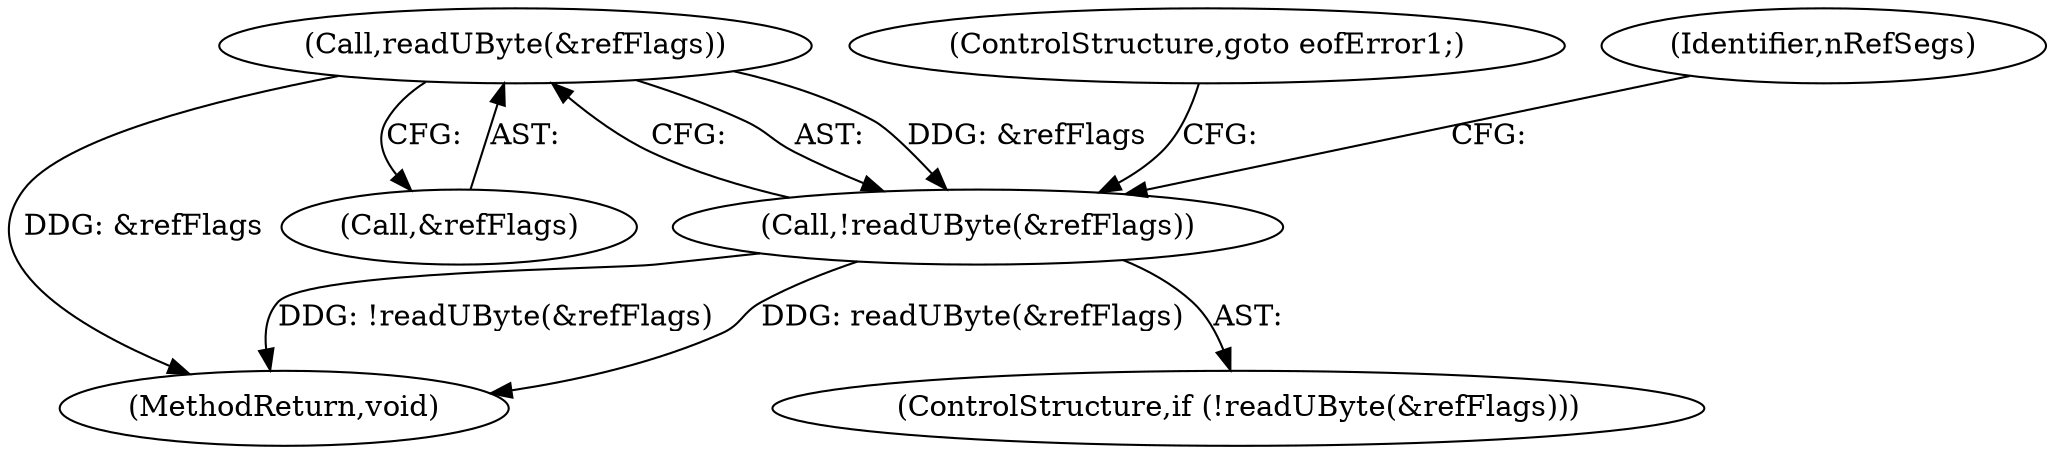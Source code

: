 digraph "0_poppler_58e04a08afee39370283c494ee2e4e392fd3b684@API" {
"1000134" [label="(Call,readUByte(&refFlags))"];
"1000133" [label="(Call,!readUByte(&refFlags))"];
"1000134" [label="(Call,readUByte(&refFlags))"];
"1000580" [label="(MethodReturn,void)"];
"1000133" [label="(Call,!readUByte(&refFlags))"];
"1000138" [label="(ControlStructure,goto eofError1;)"];
"1000132" [label="(ControlStructure,if (!readUByte(&refFlags)))"];
"1000135" [label="(Call,&refFlags)"];
"1000140" [label="(Identifier,nRefSegs)"];
"1000134" -> "1000133"  [label="AST: "];
"1000134" -> "1000135"  [label="CFG: "];
"1000135" -> "1000134"  [label="AST: "];
"1000133" -> "1000134"  [label="CFG: "];
"1000134" -> "1000580"  [label="DDG: &refFlags"];
"1000134" -> "1000133"  [label="DDG: &refFlags"];
"1000133" -> "1000132"  [label="AST: "];
"1000138" -> "1000133"  [label="CFG: "];
"1000140" -> "1000133"  [label="CFG: "];
"1000133" -> "1000580"  [label="DDG: readUByte(&refFlags)"];
"1000133" -> "1000580"  [label="DDG: !readUByte(&refFlags)"];
}
